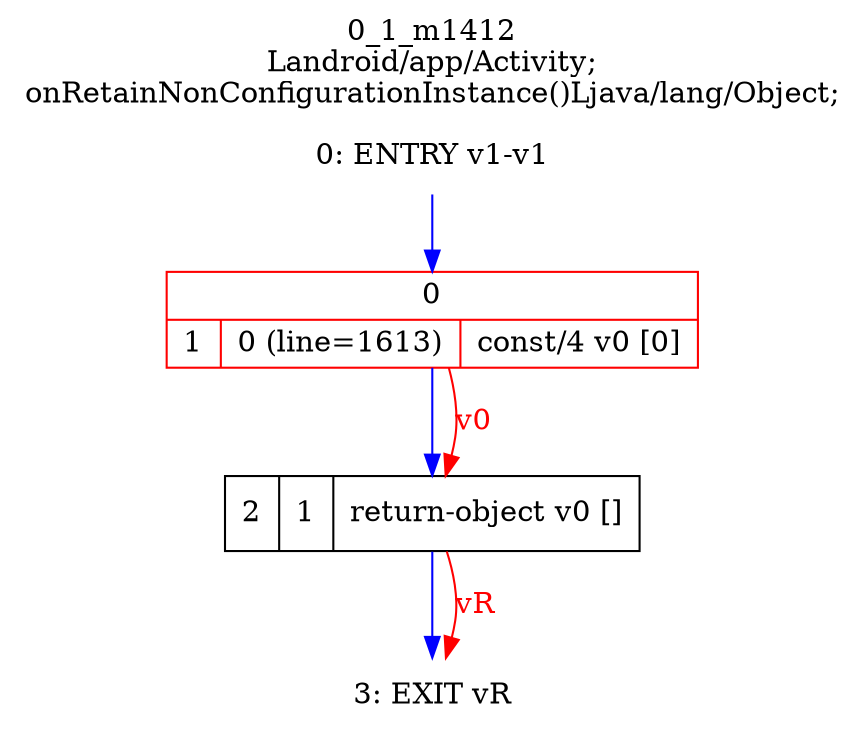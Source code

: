 digraph G {
rankdir=UD;
labelloc=t;
label="0_1_m1412\nLandroid/app/Activity;
onRetainNonConfigurationInstance()Ljava/lang/Object;";
0[label="0: ENTRY v1-v1",shape=plaintext];
1[label="{0|{1|0 (line=1613)|const/4 v0 [0]\l}}",shape=record, color=red];
2[label="2|1|return-object v0 []\l",shape=record];
3[label="3: EXIT vR",shape=plaintext];
0->1 [color=blue, fontcolor=blue,weight=100, taillabel=""];
1->2 [color=blue, fontcolor=blue,weight=100, taillabel=""];
2->3 [color=blue, fontcolor=blue,weight=100, taillabel=""];
1->2 [color=red, fontcolor=red, label="v0"];
2->3 [color=red, fontcolor=red, label="vR"];
}
